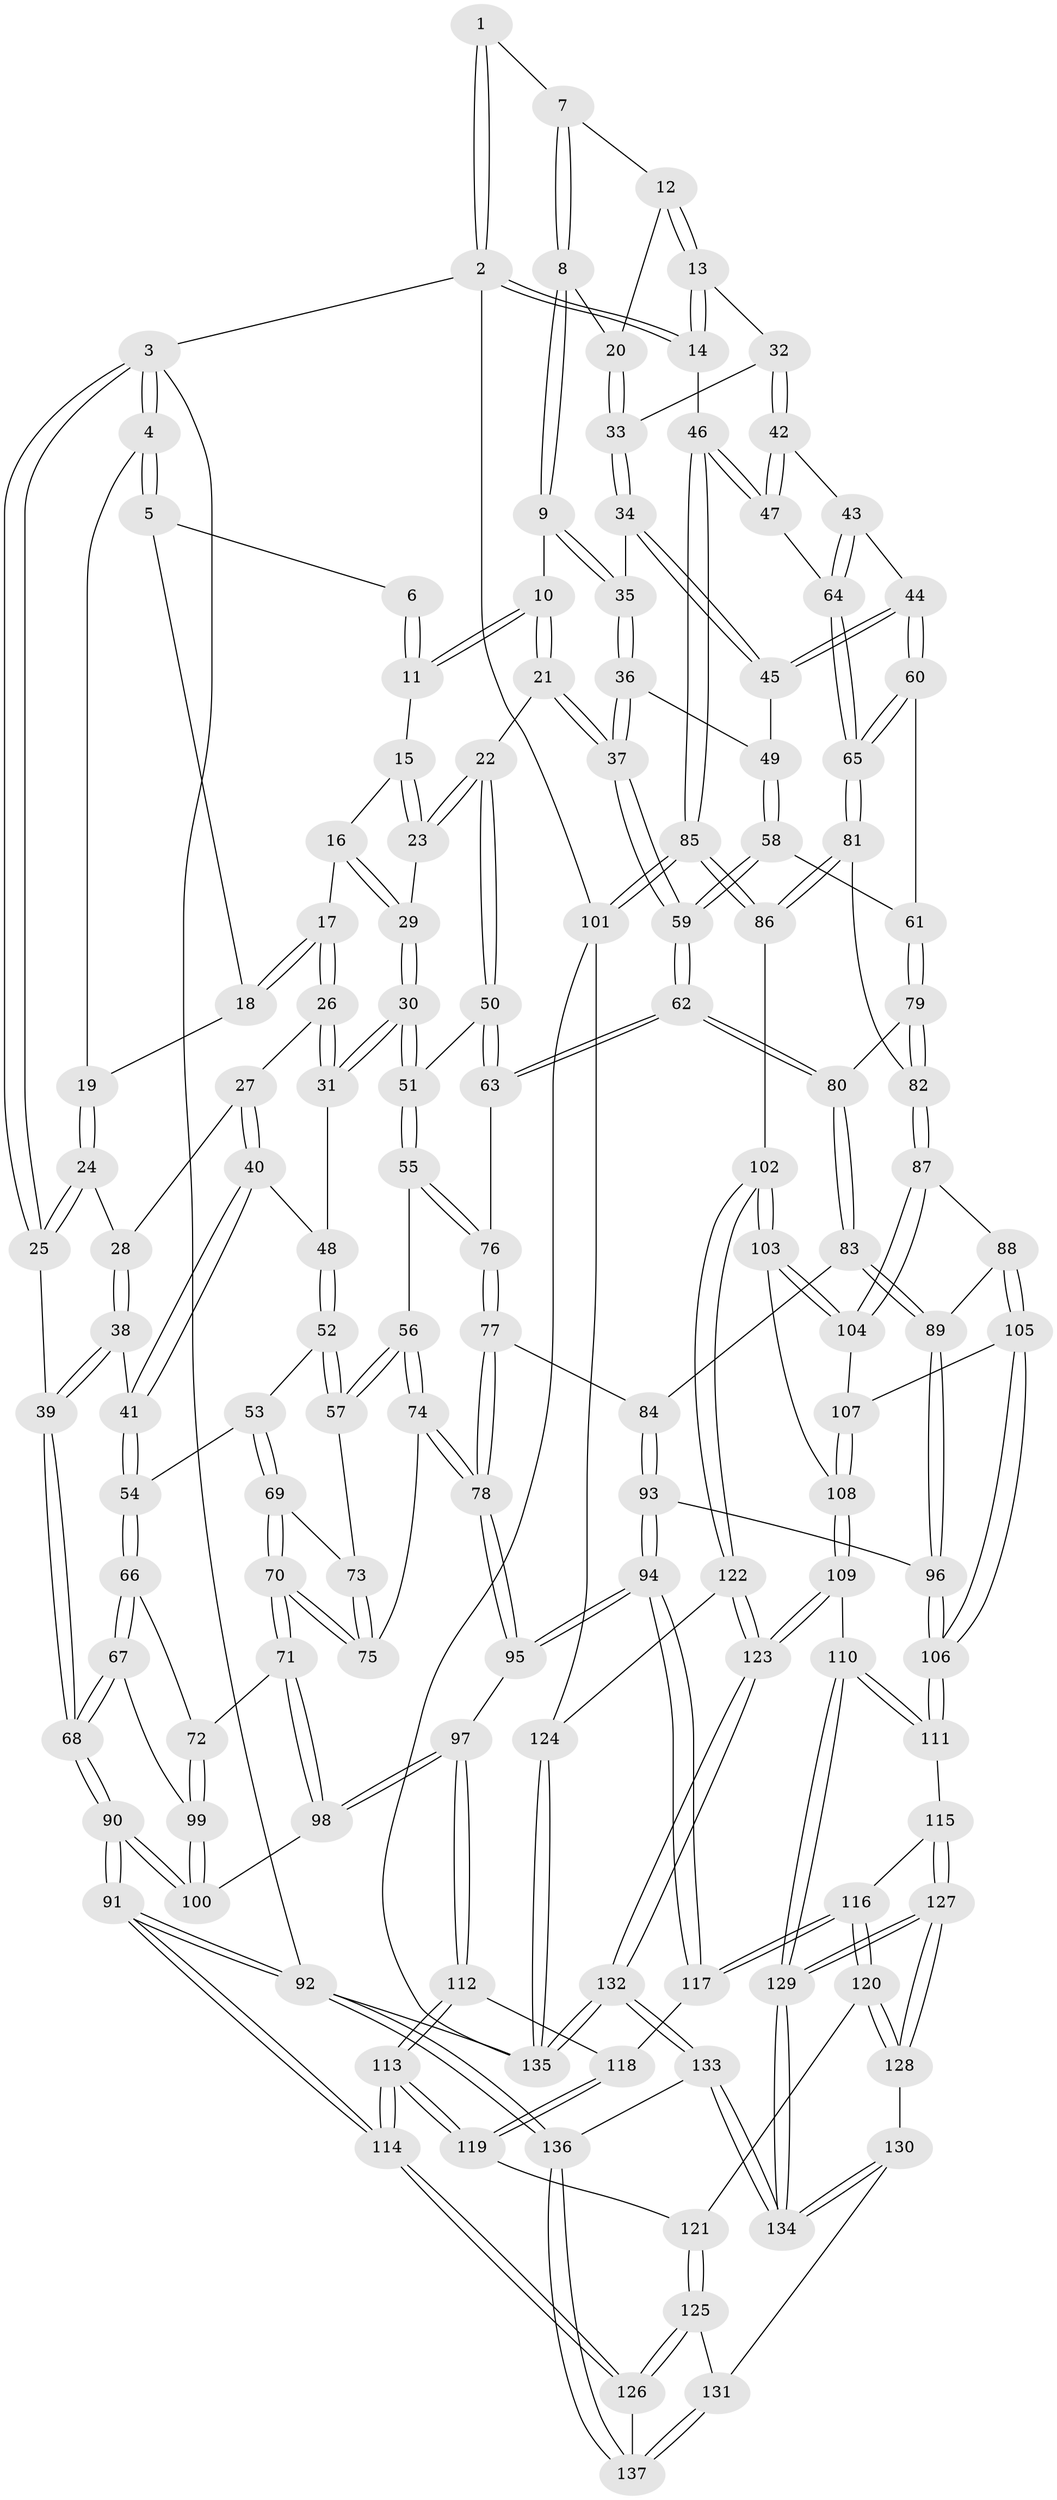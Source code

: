 // coarse degree distribution, {4: 0.4642857142857143, 6: 0.047619047619047616, 3: 0.09523809523809523, 5: 0.38095238095238093, 2: 0.011904761904761904}
// Generated by graph-tools (version 1.1) at 2025/24/03/03/25 07:24:38]
// undirected, 137 vertices, 339 edges
graph export_dot {
graph [start="1"]
  node [color=gray90,style=filled];
  1 [pos="+0.7389996998392585+0"];
  2 [pos="+1+0"];
  3 [pos="+0+0"];
  4 [pos="+0+0"];
  5 [pos="+0.311642266019401+0"];
  6 [pos="+0.6890333918673721+0"];
  7 [pos="+0.7892558151418618+0"];
  8 [pos="+0.7033443389118194+0.10567087029650414"];
  9 [pos="+0.689450080537819+0.11004507557741514"];
  10 [pos="+0.6835027775302888+0.1086896812670392"];
  11 [pos="+0.6246462046405079+0.02007528497572172"];
  12 [pos="+0.8134125463788888+0.042373684316107545"];
  13 [pos="+0.9498259985026173+0.09371710926535445"];
  14 [pos="+1+0"];
  15 [pos="+0.6051253515501988+0.03494733678984305"];
  16 [pos="+0.4436718955723464+0.061157718319165805"];
  17 [pos="+0.3229966765248171+0"];
  18 [pos="+0.31522714775976607+0"];
  19 [pos="+0.09339633365017713+0.0672011713959808"];
  20 [pos="+0.7918595399986645+0.1102771651140675"];
  21 [pos="+0.5932159430476607+0.21955600606913875"];
  22 [pos="+0.5863461729369336+0.2162337823793109"];
  23 [pos="+0.54386944799854+0.17896221647863583"];
  24 [pos="+0.09931618762234436+0.10897870877972352"];
  25 [pos="+0+0"];
  26 [pos="+0.24986833925489965+0.10696971168932888"];
  27 [pos="+0.21653379026586422+0.116298168461805"];
  28 [pos="+0.10266984455942416+0.11469981374187631"];
  29 [pos="+0.47165631375205846+0.15816812365458185"];
  30 [pos="+0.39819401265955867+0.22932724503880708"];
  31 [pos="+0.2868457467357606+0.1881786612463308"];
  32 [pos="+0.9004742994821031+0.15237993598040497"];
  33 [pos="+0.809506710522078+0.14796184959132602"];
  34 [pos="+0.7763465262827198+0.20330212201424613"];
  35 [pos="+0.7329514289841779+0.18552209654580587"];
  36 [pos="+0.6590219309924533+0.22953243113622013"];
  37 [pos="+0.6001546813142591+0.2292050873924939"];
  38 [pos="+0.032328503446929176+0.21862370801358147"];
  39 [pos="+0+0.2452307937852465"];
  40 [pos="+0.14849918572693635+0.22634191034687115"];
  41 [pos="+0.11519696797292182+0.2748617184709272"];
  42 [pos="+0.9007196324525061+0.21171148496150125"];
  43 [pos="+0.8514822201995713+0.2802261399161748"];
  44 [pos="+0.8354164048099054+0.2778148958337114"];
  45 [pos="+0.7844586415486353+0.23901219505119256"];
  46 [pos="+1+0.3035660136642154"];
  47 [pos="+1+0.30586839576814395"];
  48 [pos="+0.2745887445129613+0.21235694744597436"];
  49 [pos="+0.7320230362596323+0.2688258940508598"];
  50 [pos="+0.48011711497854276+0.2985150782245459"];
  51 [pos="+0.41192163292205286+0.30412231575369647"];
  52 [pos="+0.25310675483163986+0.257164526799413"];
  53 [pos="+0.16362606595222273+0.3027509417949475"];
  54 [pos="+0.12343185649267711+0.2865745151931134"];
  55 [pos="+0.41141438924303314+0.305840267459395"];
  56 [pos="+0.3902297643882878+0.31896969262081526"];
  57 [pos="+0.295421108959851+0.3343985475866263"];
  58 [pos="+0.7229441670685317+0.2957896215326059"];
  59 [pos="+0.6110968460524971+0.3253869992615622"];
  60 [pos="+0.7794515135830223+0.33919863903595815"];
  61 [pos="+0.746635261504908+0.3549702301437001"];
  62 [pos="+0.6042315488116476+0.36646322870764453"];
  63 [pos="+0.5623693460469023+0.3502776974583117"];
  64 [pos="+0.9071573169902964+0.35175912457465247"];
  65 [pos="+0.8722451422094126+0.43124809888033205"];
  66 [pos="+0.06843756222391248+0.3790984500114848"];
  67 [pos="+0+0.42623311329141217"];
  68 [pos="+0+0.4212547277853137"];
  69 [pos="+0.19645695426584894+0.3814758658422834"];
  70 [pos="+0.188685683280098+0.4620936958060495"];
  71 [pos="+0.17166105737839743+0.47653032476700885"];
  72 [pos="+0.1630391220887017+0.4715440657088775"];
  73 [pos="+0.2899865609473148+0.34588257256508387"];
  74 [pos="+0.32382704974288634+0.46561436526719074"];
  75 [pos="+0.3218789735116829+0.4647767821506355"];
  76 [pos="+0.4358904936734563+0.35351306220270606"];
  77 [pos="+0.46452608239338733+0.4519761257213191"];
  78 [pos="+0.36573912761423405+0.5030526699514276"];
  79 [pos="+0.7142266460275524+0.41710005120080734"];
  80 [pos="+0.6126587120748364+0.41237346637662137"];
  81 [pos="+0.8634597219102431+0.4652735243983869"];
  82 [pos="+0.806555356676838+0.490514288643548"];
  83 [pos="+0.5993271694167286+0.43061054481156413"];
  84 [pos="+0.5049064647730176+0.4596084377223342"];
  85 [pos="+1+0.5589238958062247"];
  86 [pos="+1+0.57371172540732"];
  87 [pos="+0.796289193791177+0.5185144685828231"];
  88 [pos="+0.6614024390915825+0.5567075997255342"];
  89 [pos="+0.6286434122341397+0.5431916185210008"];
  90 [pos="+0+0.8772092091172177"];
  91 [pos="+0+1"];
  92 [pos="+0+1"];
  93 [pos="+0.5111336042971787+0.5696017923147825"];
  94 [pos="+0.3832314561404487+0.6137992728669486"];
  95 [pos="+0.36464039072623544+0.5261100239474803"];
  96 [pos="+0.568405373297817+0.61944287044891"];
  97 [pos="+0.17439074266792196+0.5981001966456906"];
  98 [pos="+0.14746952335650915+0.5741319070653107"];
  99 [pos="+0+0.4498485477591711"];
  100 [pos="+0.14377569212716584+0.5752239884264427"];
  101 [pos="+1+0.8639915017848415"];
  102 [pos="+0.8954403066216011+0.6911950042233169"];
  103 [pos="+0.8828954760391591+0.6861590556930917"];
  104 [pos="+0.7979154559680953+0.5505639246813867"];
  105 [pos="+0.6939222445174391+0.6267810261952061"];
  106 [pos="+0.5688441099141245+0.705074364767836"];
  107 [pos="+0.7271321152183517+0.6383017472232893"];
  108 [pos="+0.7527034775361169+0.7105595618290501"];
  109 [pos="+0.6744212859781928+0.8137488252737595"];
  110 [pos="+0.5592326475263985+0.7468236468984163"];
  111 [pos="+0.5571375369497165+0.744749120511009"];
  112 [pos="+0.1822644282096244+0.6096509430678427"];
  113 [pos="+0.04684729062274016+0.8718731893195562"];
  114 [pos="+0+1"];
  115 [pos="+0.4778786547989091+0.744111707108991"];
  116 [pos="+0.4434946005902466+0.7373025285494508"];
  117 [pos="+0.3799608685492652+0.6361428065045347"];
  118 [pos="+0.2369788322496185+0.6702151937314593"];
  119 [pos="+0.22882392961286815+0.7365074208228248"];
  120 [pos="+0.36625100134972877+0.8059064320492851"];
  121 [pos="+0.2792568390648928+0.7777371670166777"];
  122 [pos="+0.9138792512560833+0.8492032379627298"];
  123 [pos="+0.709516769213557+0.8839387189731035"];
  124 [pos="+0.9195059794580159+0.8533042659978625"];
  125 [pos="+0.21847922758910948+0.9205113503583416"];
  126 [pos="+0.18378066024930673+0.9297713119064782"];
  127 [pos="+0.4536265546907903+0.954169694493837"];
  128 [pos="+0.3585620264223683+0.8530856075161041"];
  129 [pos="+0.4856837656275724+1"];
  130 [pos="+0.30519701122476767+0.9039019846587996"];
  131 [pos="+0.2782375501421089+0.9187417938068557"];
  132 [pos="+0.6360705197617003+1"];
  133 [pos="+0.5285929043133297+1"];
  134 [pos="+0.4989008731874976+1"];
  135 [pos="+0.9083931666491613+1"];
  136 [pos="+0.439040416989602+1"];
  137 [pos="+0.35318202388985315+1"];
  1 -- 2;
  1 -- 2;
  1 -- 7;
  2 -- 3;
  2 -- 14;
  2 -- 14;
  2 -- 101;
  3 -- 4;
  3 -- 4;
  3 -- 25;
  3 -- 25;
  3 -- 92;
  4 -- 5;
  4 -- 5;
  4 -- 19;
  5 -- 6;
  5 -- 18;
  6 -- 11;
  6 -- 11;
  7 -- 8;
  7 -- 8;
  7 -- 12;
  8 -- 9;
  8 -- 9;
  8 -- 20;
  9 -- 10;
  9 -- 35;
  9 -- 35;
  10 -- 11;
  10 -- 11;
  10 -- 21;
  10 -- 21;
  11 -- 15;
  12 -- 13;
  12 -- 13;
  12 -- 20;
  13 -- 14;
  13 -- 14;
  13 -- 32;
  14 -- 46;
  15 -- 16;
  15 -- 23;
  15 -- 23;
  16 -- 17;
  16 -- 29;
  16 -- 29;
  17 -- 18;
  17 -- 18;
  17 -- 26;
  17 -- 26;
  18 -- 19;
  19 -- 24;
  19 -- 24;
  20 -- 33;
  20 -- 33;
  21 -- 22;
  21 -- 37;
  21 -- 37;
  22 -- 23;
  22 -- 23;
  22 -- 50;
  22 -- 50;
  23 -- 29;
  24 -- 25;
  24 -- 25;
  24 -- 28;
  25 -- 39;
  26 -- 27;
  26 -- 31;
  26 -- 31;
  27 -- 28;
  27 -- 40;
  27 -- 40;
  28 -- 38;
  28 -- 38;
  29 -- 30;
  29 -- 30;
  30 -- 31;
  30 -- 31;
  30 -- 51;
  30 -- 51;
  31 -- 48;
  32 -- 33;
  32 -- 42;
  32 -- 42;
  33 -- 34;
  33 -- 34;
  34 -- 35;
  34 -- 45;
  34 -- 45;
  35 -- 36;
  35 -- 36;
  36 -- 37;
  36 -- 37;
  36 -- 49;
  37 -- 59;
  37 -- 59;
  38 -- 39;
  38 -- 39;
  38 -- 41;
  39 -- 68;
  39 -- 68;
  40 -- 41;
  40 -- 41;
  40 -- 48;
  41 -- 54;
  41 -- 54;
  42 -- 43;
  42 -- 47;
  42 -- 47;
  43 -- 44;
  43 -- 64;
  43 -- 64;
  44 -- 45;
  44 -- 45;
  44 -- 60;
  44 -- 60;
  45 -- 49;
  46 -- 47;
  46 -- 47;
  46 -- 85;
  46 -- 85;
  47 -- 64;
  48 -- 52;
  48 -- 52;
  49 -- 58;
  49 -- 58;
  50 -- 51;
  50 -- 63;
  50 -- 63;
  51 -- 55;
  51 -- 55;
  52 -- 53;
  52 -- 57;
  52 -- 57;
  53 -- 54;
  53 -- 69;
  53 -- 69;
  54 -- 66;
  54 -- 66;
  55 -- 56;
  55 -- 76;
  55 -- 76;
  56 -- 57;
  56 -- 57;
  56 -- 74;
  56 -- 74;
  57 -- 73;
  58 -- 59;
  58 -- 59;
  58 -- 61;
  59 -- 62;
  59 -- 62;
  60 -- 61;
  60 -- 65;
  60 -- 65;
  61 -- 79;
  61 -- 79;
  62 -- 63;
  62 -- 63;
  62 -- 80;
  62 -- 80;
  63 -- 76;
  64 -- 65;
  64 -- 65;
  65 -- 81;
  65 -- 81;
  66 -- 67;
  66 -- 67;
  66 -- 72;
  67 -- 68;
  67 -- 68;
  67 -- 99;
  68 -- 90;
  68 -- 90;
  69 -- 70;
  69 -- 70;
  69 -- 73;
  70 -- 71;
  70 -- 71;
  70 -- 75;
  70 -- 75;
  71 -- 72;
  71 -- 98;
  71 -- 98;
  72 -- 99;
  72 -- 99;
  73 -- 75;
  73 -- 75;
  74 -- 75;
  74 -- 78;
  74 -- 78;
  76 -- 77;
  76 -- 77;
  77 -- 78;
  77 -- 78;
  77 -- 84;
  78 -- 95;
  78 -- 95;
  79 -- 80;
  79 -- 82;
  79 -- 82;
  80 -- 83;
  80 -- 83;
  81 -- 82;
  81 -- 86;
  81 -- 86;
  82 -- 87;
  82 -- 87;
  83 -- 84;
  83 -- 89;
  83 -- 89;
  84 -- 93;
  84 -- 93;
  85 -- 86;
  85 -- 86;
  85 -- 101;
  85 -- 101;
  86 -- 102;
  87 -- 88;
  87 -- 104;
  87 -- 104;
  88 -- 89;
  88 -- 105;
  88 -- 105;
  89 -- 96;
  89 -- 96;
  90 -- 91;
  90 -- 91;
  90 -- 100;
  90 -- 100;
  91 -- 92;
  91 -- 92;
  91 -- 114;
  91 -- 114;
  92 -- 136;
  92 -- 136;
  92 -- 135;
  93 -- 94;
  93 -- 94;
  93 -- 96;
  94 -- 95;
  94 -- 95;
  94 -- 117;
  94 -- 117;
  95 -- 97;
  96 -- 106;
  96 -- 106;
  97 -- 98;
  97 -- 98;
  97 -- 112;
  97 -- 112;
  98 -- 100;
  99 -- 100;
  99 -- 100;
  101 -- 124;
  101 -- 135;
  102 -- 103;
  102 -- 103;
  102 -- 122;
  102 -- 122;
  103 -- 104;
  103 -- 104;
  103 -- 108;
  104 -- 107;
  105 -- 106;
  105 -- 106;
  105 -- 107;
  106 -- 111;
  106 -- 111;
  107 -- 108;
  107 -- 108;
  108 -- 109;
  108 -- 109;
  109 -- 110;
  109 -- 123;
  109 -- 123;
  110 -- 111;
  110 -- 111;
  110 -- 129;
  110 -- 129;
  111 -- 115;
  112 -- 113;
  112 -- 113;
  112 -- 118;
  113 -- 114;
  113 -- 114;
  113 -- 119;
  113 -- 119;
  114 -- 126;
  114 -- 126;
  115 -- 116;
  115 -- 127;
  115 -- 127;
  116 -- 117;
  116 -- 117;
  116 -- 120;
  116 -- 120;
  117 -- 118;
  118 -- 119;
  118 -- 119;
  119 -- 121;
  120 -- 121;
  120 -- 128;
  120 -- 128;
  121 -- 125;
  121 -- 125;
  122 -- 123;
  122 -- 123;
  122 -- 124;
  123 -- 132;
  123 -- 132;
  124 -- 135;
  124 -- 135;
  125 -- 126;
  125 -- 126;
  125 -- 131;
  126 -- 137;
  127 -- 128;
  127 -- 128;
  127 -- 129;
  127 -- 129;
  128 -- 130;
  129 -- 134;
  129 -- 134;
  130 -- 131;
  130 -- 134;
  130 -- 134;
  131 -- 137;
  131 -- 137;
  132 -- 133;
  132 -- 133;
  132 -- 135;
  132 -- 135;
  133 -- 134;
  133 -- 134;
  133 -- 136;
  136 -- 137;
  136 -- 137;
}
